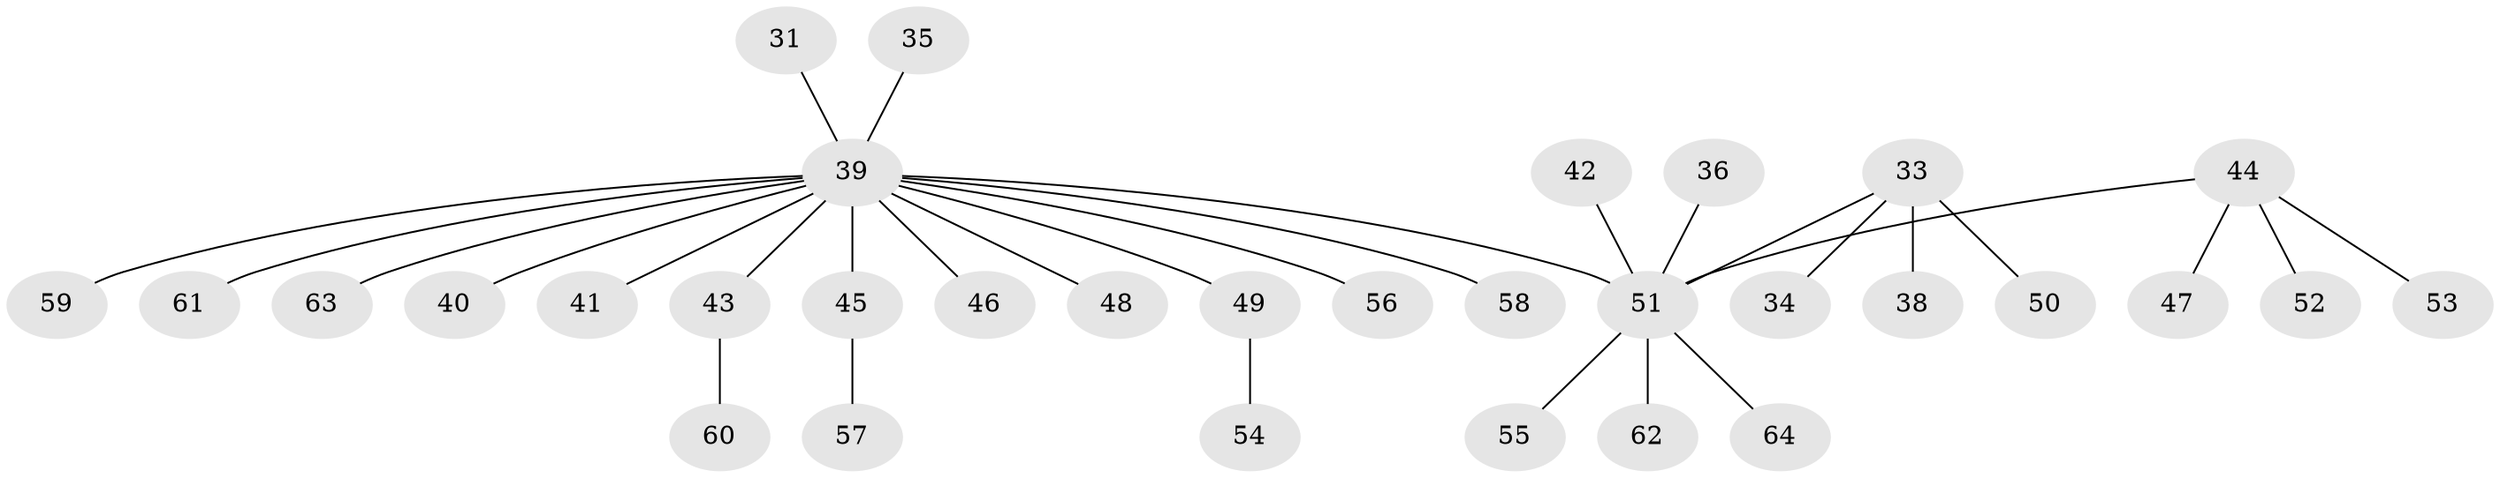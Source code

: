 // original degree distribution, {9: 0.015625, 4: 0.140625, 5: 0.015625, 2: 0.234375, 3: 0.0625, 1: 0.53125}
// Generated by graph-tools (version 1.1) at 2025/53/03/09/25 04:53:46]
// undirected, 32 vertices, 31 edges
graph export_dot {
graph [start="1"]
  node [color=gray90,style=filled];
  31;
  33 [super="+21+25"];
  34;
  35;
  36;
  38;
  39 [super="+2+17+32+9+7+12+24+29+37+30"];
  40;
  41;
  42;
  43;
  44;
  45;
  46;
  47;
  48;
  49 [super="+10+19"];
  50;
  51 [super="+3+4+8+5+11+18+13+16+22+26"];
  52;
  53;
  54;
  55;
  56;
  57;
  58;
  59;
  60;
  61;
  62;
  63;
  64 [super="+27"];
  31 -- 39;
  33 -- 34;
  33 -- 50;
  33 -- 51;
  33 -- 38;
  35 -- 39;
  36 -- 51;
  39 -- 41;
  39 -- 56;
  39 -- 46;
  39 -- 48;
  39 -- 49;
  39 -- 51;
  39 -- 58;
  39 -- 43;
  39 -- 40;
  39 -- 59;
  39 -- 61;
  39 -- 45;
  39 -- 63;
  42 -- 51;
  43 -- 60;
  44 -- 47;
  44 -- 52;
  44 -- 53;
  44 -- 51;
  45 -- 57;
  49 -- 54;
  51 -- 55;
  51 -- 62;
  51 -- 64;
}
